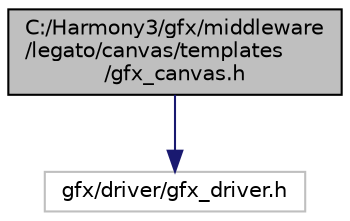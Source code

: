 digraph "C:/Harmony3/gfx/middleware/legato/canvas/templates/gfx_canvas.h"
{
 // LATEX_PDF_SIZE
  edge [fontname="Helvetica",fontsize="10",labelfontname="Helvetica",labelfontsize="10"];
  node [fontname="Helvetica",fontsize="10",shape=record];
  Node1 [label="C:/Harmony3/gfx/middleware\l/legato/canvas/templates\l/gfx_canvas.h",height=0.2,width=0.4,color="black", fillcolor="grey75", style="filled", fontcolor="black",tooltip="GFX Canvas Virtual Display definitions and functions."];
  Node1 -> Node2 [color="midnightblue",fontsize="10",style="solid",fontname="Helvetica"];
  Node2 [label="gfx/driver/gfx_driver.h",height=0.2,width=0.4,color="grey75", fillcolor="white", style="filled",tooltip=" "];
}
